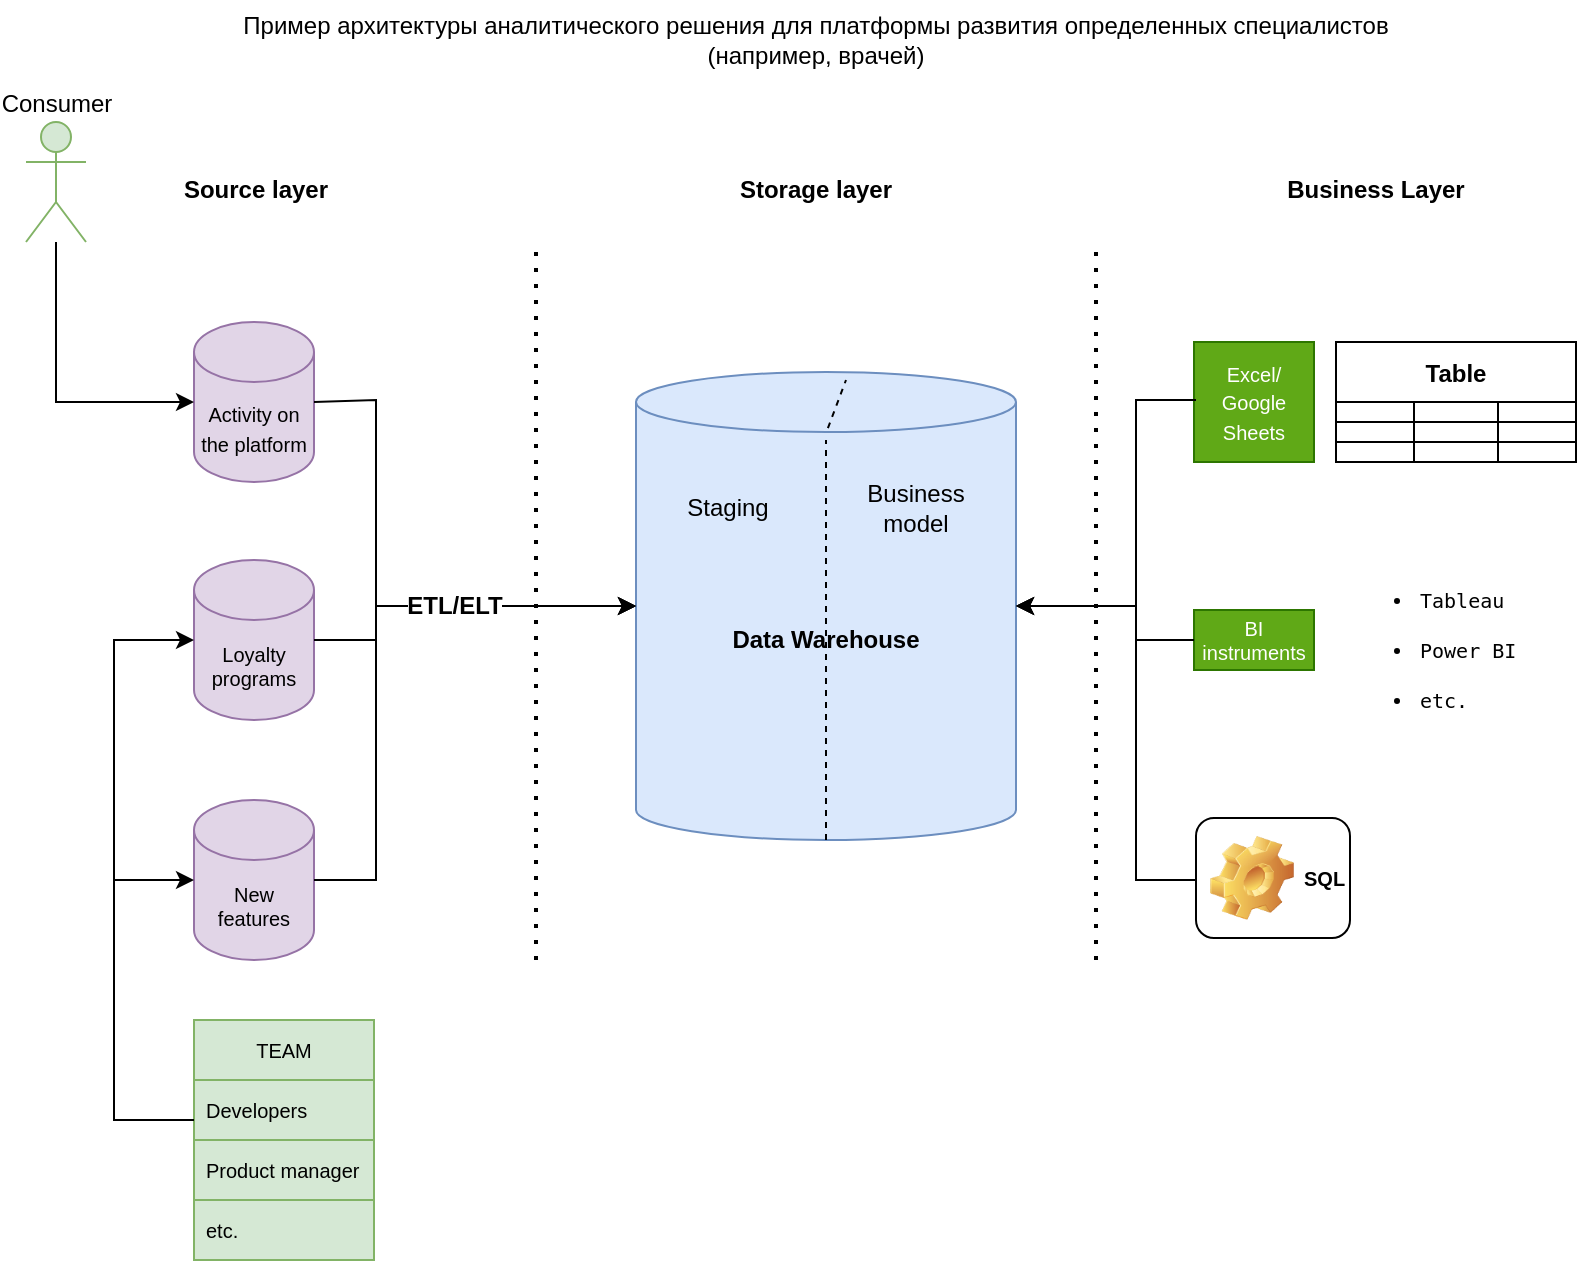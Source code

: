 <mxfile version="18.0.6" type="device"><diagram id="xHNrswxTXUxwB30JeoMr" name="Page-1"><mxGraphModel dx="1018" dy="656" grid="1" gridSize="10" guides="1" tooltips="1" connect="1" arrows="1" fold="1" page="1" pageScale="1" pageWidth="827" pageHeight="1169" math="0" shadow="0"><root><mxCell id="0"/><mxCell id="1" parent="0"/><mxCell id="FXGbl6rftQ4MgbFKxcPo-1" value="Пример архитектуры аналитического решения для платформы развития определенных специалистов (например, врачей)" style="text;html=1;strokeColor=none;fillColor=none;align=center;verticalAlign=middle;whiteSpace=wrap;rounded=0;" vertex="1" parent="1"><mxGeometry x="120" y="40" width="600" height="40" as="geometry"/></mxCell><mxCell id="FXGbl6rftQ4MgbFKxcPo-2" value="&lt;b&gt;Source layer&lt;/b&gt;" style="text;html=1;strokeColor=none;fillColor=none;align=center;verticalAlign=middle;whiteSpace=wrap;rounded=0;" vertex="1" parent="1"><mxGeometry x="80" y="120" width="120" height="30" as="geometry"/></mxCell><mxCell id="FXGbl6rftQ4MgbFKxcPo-3" value="&lt;b&gt;Storage layer&lt;/b&gt;" style="text;html=1;strokeColor=none;fillColor=none;align=center;verticalAlign=middle;whiteSpace=wrap;rounded=0;" vertex="1" parent="1"><mxGeometry x="360" y="120" width="120" height="30" as="geometry"/></mxCell><mxCell id="FXGbl6rftQ4MgbFKxcPo-4" value="&lt;b&gt;Business Layer&lt;/b&gt;" style="text;html=1;strokeColor=none;fillColor=none;align=center;verticalAlign=middle;whiteSpace=wrap;rounded=0;" vertex="1" parent="1"><mxGeometry x="640" y="120" width="120" height="30" as="geometry"/></mxCell><mxCell id="FXGbl6rftQ4MgbFKxcPo-5" value="" style="endArrow=none;dashed=1;html=1;dashPattern=1 3;strokeWidth=2;rounded=0;" edge="1" parent="1"><mxGeometry width="50" height="50" relative="1" as="geometry"><mxPoint x="280" y="520" as="sourcePoint"/><mxPoint x="280" y="160" as="targetPoint"/></mxGeometry></mxCell><mxCell id="FXGbl6rftQ4MgbFKxcPo-6" value="" style="endArrow=none;dashed=1;html=1;dashPattern=1 3;strokeWidth=2;rounded=0;" edge="1" parent="1"><mxGeometry width="50" height="50" relative="1" as="geometry"><mxPoint x="560" y="520" as="sourcePoint"/><mxPoint x="560" y="160" as="targetPoint"/></mxGeometry></mxCell><mxCell id="FXGbl6rftQ4MgbFKxcPo-7" value="&lt;font style=&quot;font-size: 10px;&quot;&gt;Activity on the platform&lt;/font&gt;" style="shape=cylinder3;whiteSpace=wrap;html=1;boundedLbl=1;backgroundOutline=1;size=15;fillColor=#e1d5e7;strokeColor=#9673a6;" vertex="1" parent="1"><mxGeometry x="109" y="201" width="60" height="80" as="geometry"/></mxCell><mxCell id="FXGbl6rftQ4MgbFKxcPo-8" value="Consumer" style="shape=umlActor;verticalLabelPosition=top;verticalAlign=bottom;html=1;outlineConnect=0;fillColor=#d5e8d4;strokeColor=#82b366;" vertex="1" parent="1"><mxGeometry x="25" y="101" width="30" height="60" as="geometry"/></mxCell><mxCell id="FXGbl6rftQ4MgbFKxcPo-11" value="" style="endArrow=classic;html=1;rounded=0;fontSize=10;entryX=0;entryY=0.5;entryDx=0;entryDy=0;entryPerimeter=0;" edge="1" parent="1" source="FXGbl6rftQ4MgbFKxcPo-8" target="FXGbl6rftQ4MgbFKxcPo-7"><mxGeometry width="50" height="50" relative="1" as="geometry"><mxPoint x="25" y="160" as="sourcePoint"/><mxPoint x="80" y="256" as="targetPoint"/><Array as="points"><mxPoint x="40" y="210"/><mxPoint x="40" y="241"/></Array></mxGeometry></mxCell><mxCell id="FXGbl6rftQ4MgbFKxcPo-12" value="Loyalty programs" style="shape=cylinder3;whiteSpace=wrap;html=1;boundedLbl=1;backgroundOutline=1;size=15;fontSize=10;fillColor=#e1d5e7;strokeColor=#9673a6;" vertex="1" parent="1"><mxGeometry x="109" y="320" width="60" height="80" as="geometry"/></mxCell><mxCell id="FXGbl6rftQ4MgbFKxcPo-13" value="&lt;h1&gt;&lt;font style=&quot;font-size: 12px;&quot;&gt;&lt;b&gt;Data Warehouse&lt;/b&gt;&lt;/font&gt;&lt;/h1&gt;" style="shape=cylinder3;whiteSpace=wrap;html=1;boundedLbl=1;backgroundOutline=1;size=15;fontSize=10;fillColor=#dae8fc;strokeColor=#6c8ebf;" vertex="1" parent="1"><mxGeometry x="330" y="226" width="190" height="234" as="geometry"/></mxCell><mxCell id="FXGbl6rftQ4MgbFKxcPo-14" value="" style="endArrow=classic;html=1;rounded=0;fontSize=10;entryX=0;entryY=0.5;entryDx=0;entryDy=0;entryPerimeter=0;exitX=1;exitY=0.5;exitDx=0;exitDy=0;exitPerimeter=0;" edge="1" parent="1" source="FXGbl6rftQ4MgbFKxcPo-12" target="FXGbl6rftQ4MgbFKxcPo-13"><mxGeometry width="50" height="50" relative="1" as="geometry"><mxPoint x="140" y="376" as="sourcePoint"/><mxPoint x="190" y="326" as="targetPoint"/><Array as="points"><mxPoint x="200" y="360"/><mxPoint x="200" y="343"/><mxPoint x="220" y="343"/></Array></mxGeometry></mxCell><mxCell id="FXGbl6rftQ4MgbFKxcPo-15" value="" style="endArrow=classic;html=1;rounded=0;fontSize=10;entryX=0;entryY=0.5;entryDx=0;entryDy=0;entryPerimeter=0;exitX=1;exitY=0.5;exitDx=0;exitDy=0;exitPerimeter=0;" edge="1" parent="1" source="FXGbl6rftQ4MgbFKxcPo-7" target="FXGbl6rftQ4MgbFKxcPo-13"><mxGeometry width="50" height="50" relative="1" as="geometry"><mxPoint x="140" y="271" as="sourcePoint"/><mxPoint x="320" y="366" as="targetPoint"/><Array as="points"><mxPoint x="200" y="240"/><mxPoint x="200" y="343"/><mxPoint x="220" y="343"/></Array></mxGeometry></mxCell><mxCell id="FXGbl6rftQ4MgbFKxcPo-31" value="Table" style="shape=table;startSize=30;container=1;collapsible=0;childLayout=tableLayout;fontStyle=1;align=center;fontSize=12;" vertex="1" parent="1"><mxGeometry x="680" y="211" width="120" height="60" as="geometry"/></mxCell><mxCell id="FXGbl6rftQ4MgbFKxcPo-32" value="" style="shape=tableRow;horizontal=0;startSize=0;swimlaneHead=0;swimlaneBody=0;top=0;left=0;bottom=0;right=0;collapsible=0;dropTarget=0;fillColor=none;points=[[0,0.5],[1,0.5]];portConstraint=eastwest;fontSize=12;" vertex="1" parent="FXGbl6rftQ4MgbFKxcPo-31"><mxGeometry y="30" width="120" height="10" as="geometry"/></mxCell><mxCell id="FXGbl6rftQ4MgbFKxcPo-33" value="" style="shape=partialRectangle;html=1;whiteSpace=wrap;connectable=0;fillColor=none;top=0;left=0;bottom=0;right=0;overflow=hidden;fontSize=12;" vertex="1" parent="FXGbl6rftQ4MgbFKxcPo-32"><mxGeometry width="39" height="10" as="geometry"><mxRectangle width="39" height="10" as="alternateBounds"/></mxGeometry></mxCell><mxCell id="FXGbl6rftQ4MgbFKxcPo-34" value="" style="shape=partialRectangle;html=1;whiteSpace=wrap;connectable=0;fillColor=none;top=0;left=0;bottom=0;right=0;overflow=hidden;fontSize=12;" vertex="1" parent="FXGbl6rftQ4MgbFKxcPo-32"><mxGeometry x="39" width="42" height="10" as="geometry"><mxRectangle width="42" height="10" as="alternateBounds"/></mxGeometry></mxCell><mxCell id="FXGbl6rftQ4MgbFKxcPo-35" value="" style="shape=partialRectangle;html=1;whiteSpace=wrap;connectable=0;fillColor=none;top=0;left=0;bottom=0;right=0;overflow=hidden;fontSize=12;" vertex="1" parent="FXGbl6rftQ4MgbFKxcPo-32"><mxGeometry x="81" width="39" height="10" as="geometry"><mxRectangle width="39" height="10" as="alternateBounds"/></mxGeometry></mxCell><mxCell id="FXGbl6rftQ4MgbFKxcPo-36" value="" style="shape=tableRow;horizontal=0;startSize=0;swimlaneHead=0;swimlaneBody=0;top=0;left=0;bottom=0;right=0;collapsible=0;dropTarget=0;fillColor=none;points=[[0,0.5],[1,0.5]];portConstraint=eastwest;fontSize=12;" vertex="1" parent="FXGbl6rftQ4MgbFKxcPo-31"><mxGeometry y="40" width="120" height="10" as="geometry"/></mxCell><mxCell id="FXGbl6rftQ4MgbFKxcPo-37" value="" style="shape=partialRectangle;html=1;whiteSpace=wrap;connectable=0;fillColor=none;top=0;left=0;bottom=0;right=0;overflow=hidden;fontSize=12;" vertex="1" parent="FXGbl6rftQ4MgbFKxcPo-36"><mxGeometry width="39" height="10" as="geometry"><mxRectangle width="39" height="10" as="alternateBounds"/></mxGeometry></mxCell><mxCell id="FXGbl6rftQ4MgbFKxcPo-38" value="" style="shape=partialRectangle;html=1;whiteSpace=wrap;connectable=0;fillColor=none;top=0;left=0;bottom=0;right=0;overflow=hidden;fontSize=12;" vertex="1" parent="FXGbl6rftQ4MgbFKxcPo-36"><mxGeometry x="39" width="42" height="10" as="geometry"><mxRectangle width="42" height="10" as="alternateBounds"/></mxGeometry></mxCell><mxCell id="FXGbl6rftQ4MgbFKxcPo-39" value="" style="shape=partialRectangle;html=1;whiteSpace=wrap;connectable=0;fillColor=none;top=0;left=0;bottom=0;right=0;overflow=hidden;fontSize=12;" vertex="1" parent="FXGbl6rftQ4MgbFKxcPo-36"><mxGeometry x="81" width="39" height="10" as="geometry"><mxRectangle width="39" height="10" as="alternateBounds"/></mxGeometry></mxCell><mxCell id="FXGbl6rftQ4MgbFKxcPo-40" value="" style="shape=tableRow;horizontal=0;startSize=0;swimlaneHead=0;swimlaneBody=0;top=0;left=0;bottom=0;right=0;collapsible=0;dropTarget=0;fillColor=none;points=[[0,0.5],[1,0.5]];portConstraint=eastwest;fontSize=12;" vertex="1" parent="FXGbl6rftQ4MgbFKxcPo-31"><mxGeometry y="50" width="120" height="10" as="geometry"/></mxCell><mxCell id="FXGbl6rftQ4MgbFKxcPo-41" value="" style="shape=partialRectangle;html=1;whiteSpace=wrap;connectable=0;fillColor=none;top=0;left=0;bottom=0;right=0;overflow=hidden;fontSize=12;" vertex="1" parent="FXGbl6rftQ4MgbFKxcPo-40"><mxGeometry width="39" height="10" as="geometry"><mxRectangle width="39" height="10" as="alternateBounds"/></mxGeometry></mxCell><mxCell id="FXGbl6rftQ4MgbFKxcPo-42" value="" style="shape=partialRectangle;html=1;whiteSpace=wrap;connectable=0;fillColor=none;top=0;left=0;bottom=0;right=0;overflow=hidden;fontSize=12;" vertex="1" parent="FXGbl6rftQ4MgbFKxcPo-40"><mxGeometry x="39" width="42" height="10" as="geometry"><mxRectangle width="42" height="10" as="alternateBounds"/></mxGeometry></mxCell><mxCell id="FXGbl6rftQ4MgbFKxcPo-43" value="" style="shape=partialRectangle;html=1;whiteSpace=wrap;connectable=0;fillColor=none;top=0;left=0;bottom=0;right=0;overflow=hidden;fontSize=12;" vertex="1" parent="FXGbl6rftQ4MgbFKxcPo-40"><mxGeometry x="81" width="39" height="10" as="geometry"><mxRectangle width="39" height="10" as="alternateBounds"/></mxGeometry></mxCell><mxCell id="FXGbl6rftQ4MgbFKxcPo-44" value="&lt;font style=&quot;font-size: 10px;&quot;&gt;Excel/ Google Sheets&lt;/font&gt;" style="text;html=1;strokeColor=#2D7600;fillColor=#60a917;align=center;verticalAlign=middle;whiteSpace=wrap;rounded=0;fontSize=12;strokeWidth=1;fontColor=#ffffff;" vertex="1" parent="1"><mxGeometry x="609" y="211" width="60" height="60" as="geometry"/></mxCell><mxCell id="FXGbl6rftQ4MgbFKxcPo-45" value="BI instruments" style="text;html=1;strokeColor=#2D7600;fillColor=#60a917;align=center;verticalAlign=middle;whiteSpace=wrap;rounded=0;fontSize=10;fontColor=#ffffff;" vertex="1" parent="1"><mxGeometry x="609" y="345" width="60" height="30" as="geometry"/></mxCell><mxCell id="FXGbl6rftQ4MgbFKxcPo-46" value="&lt;p&gt;&lt;/p&gt;&lt;pre&gt;&lt;p&gt;&lt;/p&gt;&lt;p&gt;&lt;/p&gt;&lt;ul style=&quot;line-height: 1.5;&quot;&gt;&lt;li style=&quot;text-align: justify;&quot;&gt;&lt;span style=&quot;background-color: initial;&quot;&gt;Tableau&lt;/span&gt;&lt;/li&gt;&lt;/ul&gt;&lt;ul style=&quot;line-height: 1.5;&quot;&gt;&lt;li style=&quot;text-align: justify;&quot;&gt;&lt;span style=&quot;background-color: initial;&quot;&gt;Power BI&lt;/span&gt;&lt;/li&gt;&lt;/ul&gt;&lt;ul style=&quot;line-height: 1.5;&quot;&gt;&lt;li style=&quot;text-align: justify;&quot;&gt;&lt;span style=&quot;background-color: initial;&quot;&gt;etc.&lt;/span&gt;&lt;/li&gt;&lt;/ul&gt;&lt;p&gt;&lt;/p&gt;&lt;p&gt;&lt;/p&gt;&lt;/pre&gt;&lt;p&gt;&lt;/p&gt;" style="text;strokeColor=none;fillColor=none;html=1;whiteSpace=wrap;verticalAlign=middle;overflow=hidden;fontSize=10;align=left;" vertex="1" parent="1"><mxGeometry x="680" y="320" width="120" height="80" as="geometry"/></mxCell><mxCell id="FXGbl6rftQ4MgbFKxcPo-48" value="SQL&amp;nbsp;" style="label;whiteSpace=wrap;html=1;image=img/clipart/Gear_128x128.png;fontSize=10;rotation=0;" vertex="1" parent="1"><mxGeometry x="610" y="449" width="77" height="60" as="geometry"/></mxCell><mxCell id="FXGbl6rftQ4MgbFKxcPo-49" value="" style="endArrow=classic;html=1;rounded=0;fontSize=10;entryX=1;entryY=0.5;entryDx=0;entryDy=0;entryPerimeter=0;" edge="1" parent="1" target="FXGbl6rftQ4MgbFKxcPo-13"><mxGeometry width="50" height="50" relative="1" as="geometry"><mxPoint x="610" y="480" as="sourcePoint"/><mxPoint x="600" y="380" as="targetPoint"/><Array as="points"><mxPoint x="580" y="480"/><mxPoint x="580" y="343"/></Array></mxGeometry></mxCell><mxCell id="FXGbl6rftQ4MgbFKxcPo-51" value="" style="endArrow=classic;html=1;rounded=0;fontSize=10;entryX=1;entryY=0.5;entryDx=0;entryDy=0;entryPerimeter=0;" edge="1" parent="1" target="FXGbl6rftQ4MgbFKxcPo-13"><mxGeometry width="50" height="50" relative="1" as="geometry"><mxPoint x="610" y="240" as="sourcePoint"/><mxPoint x="530" y="186" as="targetPoint"/><Array as="points"><mxPoint x="580" y="240"/><mxPoint x="580" y="343"/></Array></mxGeometry></mxCell><mxCell id="FXGbl6rftQ4MgbFKxcPo-52" value="" style="endArrow=classic;html=1;rounded=0;fontSize=10;exitX=0;exitY=0.5;exitDx=0;exitDy=0;entryX=1;entryY=0.5;entryDx=0;entryDy=0;entryPerimeter=0;" edge="1" parent="1" source="FXGbl6rftQ4MgbFKxcPo-45" target="FXGbl6rftQ4MgbFKxcPo-13"><mxGeometry width="50" height="50" relative="1" as="geometry"><mxPoint x="660" y="424" as="sourcePoint"/><mxPoint x="520" y="320" as="targetPoint"/><Array as="points"><mxPoint x="580" y="360"/><mxPoint x="580" y="343"/></Array></mxGeometry></mxCell><mxCell id="FXGbl6rftQ4MgbFKxcPo-53" value="New features" style="shape=cylinder3;whiteSpace=wrap;html=1;boundedLbl=1;backgroundOutline=1;size=15;fontSize=10;fillColor=#e1d5e7;strokeColor=#9673a6;" vertex="1" parent="1"><mxGeometry x="109" y="440" width="60" height="80" as="geometry"/></mxCell><mxCell id="FXGbl6rftQ4MgbFKxcPo-54" value="" style="endArrow=classic;html=1;rounded=0;fontSize=10;exitX=1;exitY=0.5;exitDx=0;exitDy=0;exitPerimeter=0;entryX=0;entryY=0.5;entryDx=0;entryDy=0;entryPerimeter=0;" edge="1" parent="1" source="FXGbl6rftQ4MgbFKxcPo-53" target="FXGbl6rftQ4MgbFKxcPo-13"><mxGeometry width="50" height="50" relative="1" as="geometry"><mxPoint x="160" y="470" as="sourcePoint"/><mxPoint x="210" y="420" as="targetPoint"/><Array as="points"><mxPoint x="200" y="480"/><mxPoint x="200" y="410"/><mxPoint x="200" y="380"/><mxPoint x="200" y="343"/></Array></mxGeometry></mxCell><mxCell id="FXGbl6rftQ4MgbFKxcPo-66" value="&lt;b&gt;&lt;font style=&quot;font-size: 12px;&quot;&gt;ETL/ELT&lt;/font&gt;&lt;/b&gt;" style="edgeLabel;html=1;align=center;verticalAlign=middle;resizable=0;points=[];fontSize=10;" vertex="1" connectable="0" parent="FXGbl6rftQ4MgbFKxcPo-54"><mxGeometry x="0.39" relative="1" as="geometry"><mxPoint as="offset"/></mxGeometry></mxCell><mxCell id="FXGbl6rftQ4MgbFKxcPo-55" value="TEAM" style="swimlane;fontStyle=0;childLayout=stackLayout;horizontal=1;startSize=30;horizontalStack=0;resizeParent=1;resizeParentMax=0;resizeLast=0;collapsible=1;marginBottom=0;fontSize=10;fillColor=#d5e8d4;strokeColor=#82b366;" vertex="1" parent="1"><mxGeometry x="109" y="550" width="90" height="120" as="geometry"/></mxCell><mxCell id="FXGbl6rftQ4MgbFKxcPo-56" value="Developers" style="text;strokeColor=#82b366;fillColor=#d5e8d4;align=left;verticalAlign=middle;spacingLeft=4;spacingRight=4;overflow=hidden;points=[[0,0.5],[1,0.5]];portConstraint=eastwest;rotatable=0;fontSize=10;" vertex="1" parent="FXGbl6rftQ4MgbFKxcPo-55"><mxGeometry y="30" width="90" height="30" as="geometry"/></mxCell><mxCell id="FXGbl6rftQ4MgbFKxcPo-57" value="Product manager" style="text;strokeColor=#82b366;fillColor=#d5e8d4;align=left;verticalAlign=middle;spacingLeft=4;spacingRight=4;overflow=hidden;points=[[0,0.5],[1,0.5]];portConstraint=eastwest;rotatable=0;fontSize=10;" vertex="1" parent="FXGbl6rftQ4MgbFKxcPo-55"><mxGeometry y="60" width="90" height="30" as="geometry"/></mxCell><mxCell id="FXGbl6rftQ4MgbFKxcPo-58" value="etc." style="text;strokeColor=#82b366;fillColor=#d5e8d4;align=left;verticalAlign=middle;spacingLeft=4;spacingRight=4;overflow=hidden;points=[[0,0.5],[1,0.5]];portConstraint=eastwest;rotatable=0;fontSize=10;" vertex="1" parent="FXGbl6rftQ4MgbFKxcPo-55"><mxGeometry y="90" width="90" height="30" as="geometry"/></mxCell><mxCell id="FXGbl6rftQ4MgbFKxcPo-59" value="" style="endArrow=classic;html=1;rounded=0;fontSize=10;exitX=0;exitY=0.667;exitDx=0;exitDy=0;entryX=0;entryY=0.5;entryDx=0;entryDy=0;entryPerimeter=0;exitPerimeter=0;" edge="1" parent="1" source="FXGbl6rftQ4MgbFKxcPo-56" target="FXGbl6rftQ4MgbFKxcPo-53"><mxGeometry width="50" height="50" relative="1" as="geometry"><mxPoint x="209" y="530" as="sourcePoint"/><mxPoint x="259" y="480" as="targetPoint"/><Array as="points"><mxPoint x="69" y="600"/><mxPoint x="69" y="550"/><mxPoint x="69" y="480"/></Array></mxGeometry></mxCell><mxCell id="FXGbl6rftQ4MgbFKxcPo-60" value="" style="endArrow=classic;html=1;rounded=0;fontSize=10;entryX=0;entryY=0.5;entryDx=0;entryDy=0;entryPerimeter=0;" edge="1" parent="1" target="FXGbl6rftQ4MgbFKxcPo-12"><mxGeometry width="50" height="50" relative="1" as="geometry"><mxPoint x="109" y="600" as="sourcePoint"/><mxPoint x="429" y="320" as="targetPoint"/><Array as="points"><mxPoint x="69" y="600"/><mxPoint x="69" y="490"/><mxPoint x="69" y="360"/></Array></mxGeometry></mxCell><mxCell id="FXGbl6rftQ4MgbFKxcPo-67" value="" style="endArrow=none;html=1;rounded=0;fontSize=12;exitX=0.5;exitY=1;exitDx=0;exitDy=0;exitPerimeter=0;endSize=6;dashed=1;" edge="1" parent="1" source="FXGbl6rftQ4MgbFKxcPo-13"><mxGeometry width="50" height="50" relative="1" as="geometry"><mxPoint x="350" y="370" as="sourcePoint"/><mxPoint x="425" y="260" as="targetPoint"/></mxGeometry></mxCell><mxCell id="FXGbl6rftQ4MgbFKxcPo-69" value="" style="endArrow=none;html=1;rounded=0;dashed=1;fontSize=12;endSize=6;exitX=0.505;exitY=0.12;exitDx=0;exitDy=0;exitPerimeter=0;" edge="1" parent="1" source="FXGbl6rftQ4MgbFKxcPo-13"><mxGeometry width="50" height="50" relative="1" as="geometry"><mxPoint x="430" y="250" as="sourcePoint"/><mxPoint x="435" y="230" as="targetPoint"/></mxGeometry></mxCell><mxCell id="FXGbl6rftQ4MgbFKxcPo-70" value="Staging" style="text;html=1;strokeColor=none;fillColor=none;align=center;verticalAlign=middle;whiteSpace=wrap;rounded=0;labelBackgroundColor=none;fontSize=12;" vertex="1" parent="1"><mxGeometry x="346" y="279" width="60" height="30" as="geometry"/></mxCell><mxCell id="FXGbl6rftQ4MgbFKxcPo-71" value="Business model" style="text;html=1;strokeColor=none;fillColor=none;align=center;verticalAlign=middle;whiteSpace=wrap;rounded=0;labelBackgroundColor=none;fontSize=12;" vertex="1" parent="1"><mxGeometry x="440" y="279" width="60" height="30" as="geometry"/></mxCell></root></mxGraphModel></diagram></mxfile>